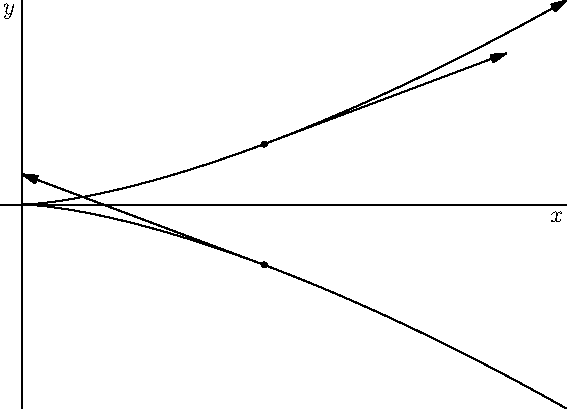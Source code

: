 import graph;
size(10cm,10cm);

xaxis("$x$");
yaxis("$y$");

real x(real t) {return t^2;}
real y(real t) {return (1/8)*t^3;}

draw(graph(x,y,-3,3),Arrow);

draw((4,1)--(8,2.5),Arrow);
draw((4,-1)--(0,0.5),Arrow);

dot((4,1));
dot((4,-1));
